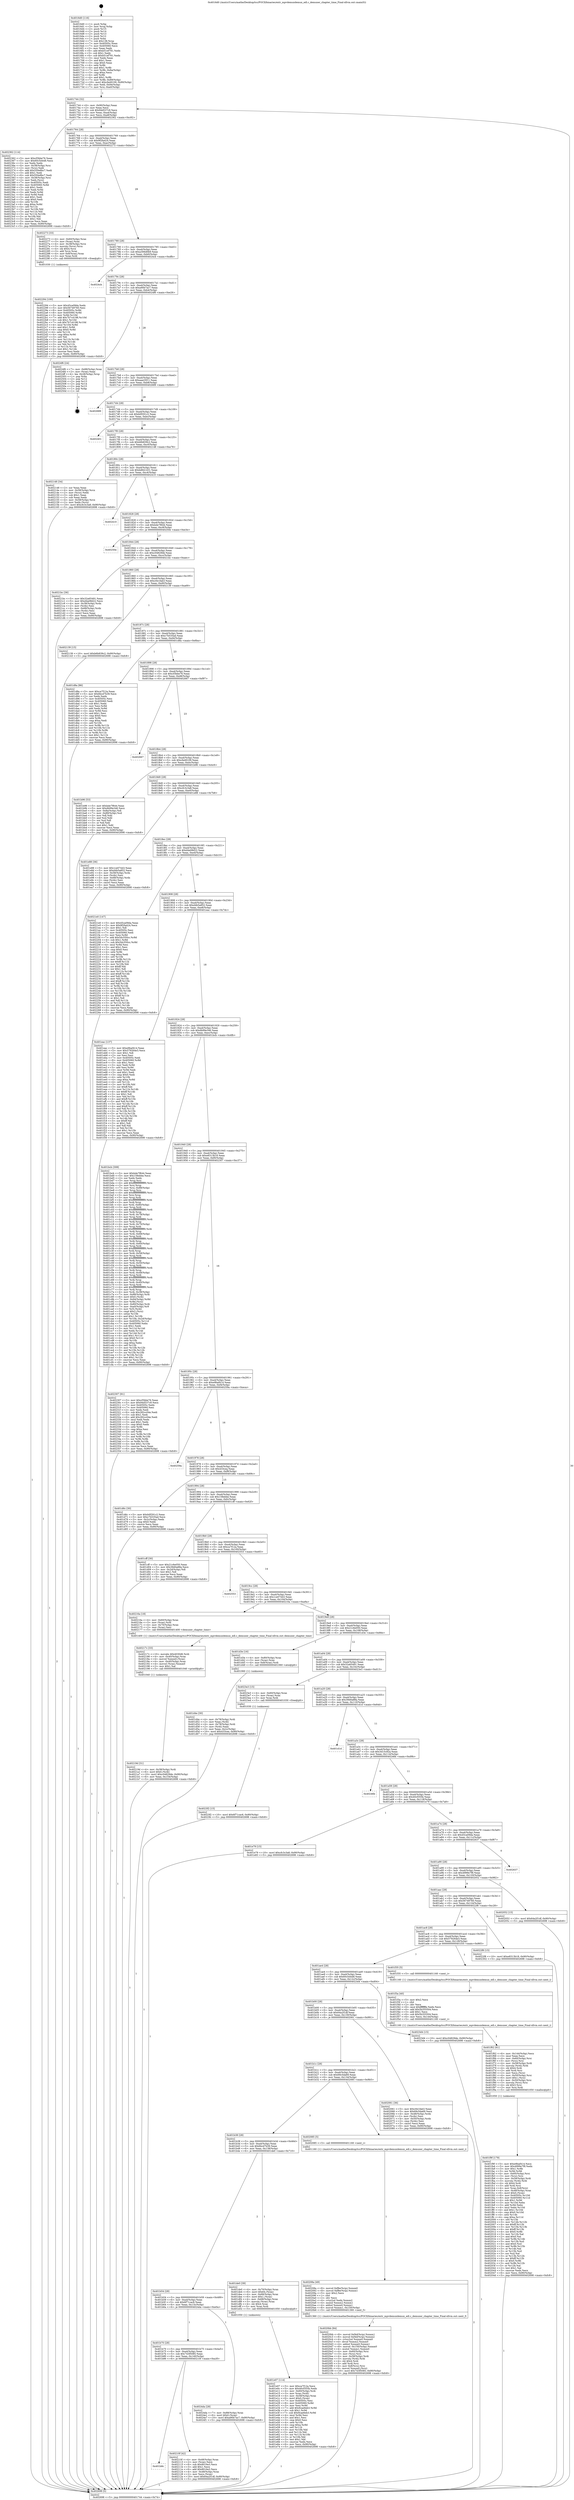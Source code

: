 digraph "0x4016d0" {
  label = "0x4016d0 (/mnt/c/Users/mathe/Desktop/tcc/POCII/binaries/extr_mpvdemuxdemux_edl.c_demuxer_chapter_time_Final-ollvm.out::main(0))"
  labelloc = "t"
  node[shape=record]

  Entry [label="",width=0.3,height=0.3,shape=circle,fillcolor=black,style=filled]
  "0x401744" [label="{
     0x401744 [32]\l
     | [instrs]\l
     &nbsp;&nbsp;0x401744 \<+6\>: mov -0x90(%rbp),%eax\l
     &nbsp;&nbsp;0x40174a \<+2\>: mov %eax,%ecx\l
     &nbsp;&nbsp;0x40174c \<+6\>: sub $0x94d537c9,%ecx\l
     &nbsp;&nbsp;0x401752 \<+6\>: mov %eax,-0xa4(%rbp)\l
     &nbsp;&nbsp;0x401758 \<+6\>: mov %ecx,-0xa8(%rbp)\l
     &nbsp;&nbsp;0x40175e \<+6\>: je 0000000000402362 \<main+0xc92\>\l
  }"]
  "0x402362" [label="{
     0x402362 [114]\l
     | [instrs]\l
     &nbsp;&nbsp;0x402362 \<+5\>: mov $0xcf3bbe76,%eax\l
     &nbsp;&nbsp;0x402367 \<+5\>: mov $0x60c5d448,%ecx\l
     &nbsp;&nbsp;0x40236c \<+2\>: xor %edx,%edx\l
     &nbsp;&nbsp;0x40236e \<+4\>: mov -0x38(%rbp),%rsi\l
     &nbsp;&nbsp;0x402372 \<+2\>: mov (%rsi),%edi\l
     &nbsp;&nbsp;0x402374 \<+6\>: add $0x550e8bc7,%edi\l
     &nbsp;&nbsp;0x40237a \<+3\>: add $0x1,%edi\l
     &nbsp;&nbsp;0x40237d \<+6\>: sub $0x550e8bc7,%edi\l
     &nbsp;&nbsp;0x402383 \<+4\>: mov -0x38(%rbp),%rsi\l
     &nbsp;&nbsp;0x402387 \<+2\>: mov %edi,(%rsi)\l
     &nbsp;&nbsp;0x402389 \<+7\>: mov 0x40505c,%edi\l
     &nbsp;&nbsp;0x402390 \<+8\>: mov 0x405060,%r8d\l
     &nbsp;&nbsp;0x402398 \<+3\>: sub $0x1,%edx\l
     &nbsp;&nbsp;0x40239b \<+3\>: mov %edi,%r9d\l
     &nbsp;&nbsp;0x40239e \<+3\>: add %edx,%r9d\l
     &nbsp;&nbsp;0x4023a1 \<+4\>: imul %r9d,%edi\l
     &nbsp;&nbsp;0x4023a5 \<+3\>: and $0x1,%edi\l
     &nbsp;&nbsp;0x4023a8 \<+3\>: cmp $0x0,%edi\l
     &nbsp;&nbsp;0x4023ab \<+4\>: sete %r10b\l
     &nbsp;&nbsp;0x4023af \<+4\>: cmp $0xa,%r8d\l
     &nbsp;&nbsp;0x4023b3 \<+4\>: setl %r11b\l
     &nbsp;&nbsp;0x4023b7 \<+3\>: mov %r10b,%bl\l
     &nbsp;&nbsp;0x4023ba \<+3\>: and %r11b,%bl\l
     &nbsp;&nbsp;0x4023bd \<+3\>: xor %r11b,%r10b\l
     &nbsp;&nbsp;0x4023c0 \<+3\>: or %r10b,%bl\l
     &nbsp;&nbsp;0x4023c3 \<+3\>: test $0x1,%bl\l
     &nbsp;&nbsp;0x4023c6 \<+3\>: cmovne %ecx,%eax\l
     &nbsp;&nbsp;0x4023c9 \<+6\>: mov %eax,-0x90(%rbp)\l
     &nbsp;&nbsp;0x4023cf \<+5\>: jmp 0000000000402698 \<main+0xfc8\>\l
  }"]
  "0x401764" [label="{
     0x401764 [28]\l
     | [instrs]\l
     &nbsp;&nbsp;0x401764 \<+5\>: jmp 0000000000401769 \<main+0x99\>\l
     &nbsp;&nbsp;0x401769 \<+6\>: mov -0xa4(%rbp),%eax\l
     &nbsp;&nbsp;0x40176f \<+5\>: sub $0x9f2fa424,%eax\l
     &nbsp;&nbsp;0x401774 \<+6\>: mov %eax,-0xac(%rbp)\l
     &nbsp;&nbsp;0x40177a \<+6\>: je 0000000000402273 \<main+0xba3\>\l
  }"]
  Exit [label="",width=0.3,height=0.3,shape=circle,fillcolor=black,style=filled,peripheries=2]
  "0x402273" [label="{
     0x402273 [33]\l
     | [instrs]\l
     &nbsp;&nbsp;0x402273 \<+4\>: mov -0x60(%rbp),%rax\l
     &nbsp;&nbsp;0x402277 \<+3\>: mov (%rax),%rax\l
     &nbsp;&nbsp;0x40227a \<+4\>: mov -0x38(%rbp),%rcx\l
     &nbsp;&nbsp;0x40227e \<+3\>: movslq (%rcx),%rcx\l
     &nbsp;&nbsp;0x402281 \<+4\>: shl $0x4,%rcx\l
     &nbsp;&nbsp;0x402285 \<+3\>: add %rcx,%rax\l
     &nbsp;&nbsp;0x402288 \<+4\>: mov 0x8(%rax),%rax\l
     &nbsp;&nbsp;0x40228c \<+3\>: mov %rax,%rdi\l
     &nbsp;&nbsp;0x40228f \<+5\>: call 0000000000401030 \<free@plt\>\l
     | [calls]\l
     &nbsp;&nbsp;0x401030 \{1\} (unknown)\l
  }"]
  "0x401780" [label="{
     0x401780 [28]\l
     | [instrs]\l
     &nbsp;&nbsp;0x401780 \<+5\>: jmp 0000000000401785 \<main+0xb5\>\l
     &nbsp;&nbsp;0x401785 \<+6\>: mov -0xa4(%rbp),%eax\l
     &nbsp;&nbsp;0x40178b \<+5\>: sub $0xa306d0b9,%eax\l
     &nbsp;&nbsp;0x401790 \<+6\>: mov %eax,-0xb0(%rbp)\l
     &nbsp;&nbsp;0x401796 \<+6\>: je 00000000004024cb \<main+0xdfb\>\l
  }"]
  "0x4023f2" [label="{
     0x4023f2 [15]\l
     | [instrs]\l
     &nbsp;&nbsp;0x4023f2 \<+10\>: movl $0x6f71cac6,-0x90(%rbp)\l
     &nbsp;&nbsp;0x4023fc \<+5\>: jmp 0000000000402698 \<main+0xfc8\>\l
  }"]
  "0x4024cb" [label="{
     0x4024cb\l
  }", style=dashed]
  "0x40179c" [label="{
     0x40179c [28]\l
     | [instrs]\l
     &nbsp;&nbsp;0x40179c \<+5\>: jmp 00000000004017a1 \<main+0xd1\>\l
     &nbsp;&nbsp;0x4017a1 \<+6\>: mov -0xa4(%rbp),%eax\l
     &nbsp;&nbsp;0x4017a7 \<+5\>: sub $0xa90b7ac7,%eax\l
     &nbsp;&nbsp;0x4017ac \<+6\>: mov %eax,-0xb4(%rbp)\l
     &nbsp;&nbsp;0x4017b2 \<+6\>: je 00000000004024f6 \<main+0xe26\>\l
  }"]
  "0x402294" [label="{
     0x402294 [100]\l
     | [instrs]\l
     &nbsp;&nbsp;0x402294 \<+5\>: mov $0x45ca09da,%edx\l
     &nbsp;&nbsp;0x402299 \<+5\>: mov $0x56749760,%esi\l
     &nbsp;&nbsp;0x40229e \<+8\>: mov 0x40505c,%r8d\l
     &nbsp;&nbsp;0x4022a6 \<+8\>: mov 0x405060,%r9d\l
     &nbsp;&nbsp;0x4022ae \<+3\>: mov %r8d,%r10d\l
     &nbsp;&nbsp;0x4022b1 \<+7\>: add $0x7b7c4198,%r10d\l
     &nbsp;&nbsp;0x4022b8 \<+4\>: sub $0x1,%r10d\l
     &nbsp;&nbsp;0x4022bc \<+7\>: sub $0x7b7c4198,%r10d\l
     &nbsp;&nbsp;0x4022c3 \<+4\>: imul %r10d,%r8d\l
     &nbsp;&nbsp;0x4022c7 \<+4\>: and $0x1,%r8d\l
     &nbsp;&nbsp;0x4022cb \<+4\>: cmp $0x0,%r8d\l
     &nbsp;&nbsp;0x4022cf \<+4\>: sete %r11b\l
     &nbsp;&nbsp;0x4022d3 \<+4\>: cmp $0xa,%r9d\l
     &nbsp;&nbsp;0x4022d7 \<+3\>: setl %bl\l
     &nbsp;&nbsp;0x4022da \<+3\>: mov %r11b,%r14b\l
     &nbsp;&nbsp;0x4022dd \<+3\>: and %bl,%r14b\l
     &nbsp;&nbsp;0x4022e0 \<+3\>: xor %bl,%r11b\l
     &nbsp;&nbsp;0x4022e3 \<+3\>: or %r11b,%r14b\l
     &nbsp;&nbsp;0x4022e6 \<+4\>: test $0x1,%r14b\l
     &nbsp;&nbsp;0x4022ea \<+3\>: cmovne %esi,%edx\l
     &nbsp;&nbsp;0x4022ed \<+6\>: mov %edx,-0x90(%rbp)\l
     &nbsp;&nbsp;0x4022f3 \<+5\>: jmp 0000000000402698 \<main+0xfc8\>\l
  }"]
  "0x4024f6" [label="{
     0x4024f6 [24]\l
     | [instrs]\l
     &nbsp;&nbsp;0x4024f6 \<+7\>: mov -0x88(%rbp),%rax\l
     &nbsp;&nbsp;0x4024fd \<+2\>: mov (%rax),%eax\l
     &nbsp;&nbsp;0x4024ff \<+4\>: lea -0x28(%rbp),%rsp\l
     &nbsp;&nbsp;0x402503 \<+1\>: pop %rbx\l
     &nbsp;&nbsp;0x402504 \<+2\>: pop %r12\l
     &nbsp;&nbsp;0x402506 \<+2\>: pop %r13\l
     &nbsp;&nbsp;0x402508 \<+2\>: pop %r14\l
     &nbsp;&nbsp;0x40250a \<+2\>: pop %r15\l
     &nbsp;&nbsp;0x40250c \<+1\>: pop %rbp\l
     &nbsp;&nbsp;0x40250d \<+1\>: ret\l
  }"]
  "0x4017b8" [label="{
     0x4017b8 [28]\l
     | [instrs]\l
     &nbsp;&nbsp;0x4017b8 \<+5\>: jmp 00000000004017bd \<main+0xed\>\l
     &nbsp;&nbsp;0x4017bd \<+6\>: mov -0xa4(%rbp),%eax\l
     &nbsp;&nbsp;0x4017c3 \<+5\>: sub $0xaaa25f11,%eax\l
     &nbsp;&nbsp;0x4017c8 \<+6\>: mov %eax,-0xb8(%rbp)\l
     &nbsp;&nbsp;0x4017ce \<+6\>: je 0000000000402689 \<main+0xfb9\>\l
  }"]
  "0x40219d" [label="{
     0x40219d [31]\l
     | [instrs]\l
     &nbsp;&nbsp;0x40219d \<+4\>: mov -0x38(%rbp),%rdi\l
     &nbsp;&nbsp;0x4021a1 \<+6\>: movl $0x0,(%rdi)\l
     &nbsp;&nbsp;0x4021a7 \<+10\>: movl $0xc04829de,-0x90(%rbp)\l
     &nbsp;&nbsp;0x4021b1 \<+6\>: mov %eax,-0x154(%rbp)\l
     &nbsp;&nbsp;0x4021b7 \<+5\>: jmp 0000000000402698 \<main+0xfc8\>\l
  }"]
  "0x402689" [label="{
     0x402689\l
  }", style=dashed]
  "0x4017d4" [label="{
     0x4017d4 [28]\l
     | [instrs]\l
     &nbsp;&nbsp;0x4017d4 \<+5\>: jmp 00000000004017d9 \<main+0x109\>\l
     &nbsp;&nbsp;0x4017d9 \<+6\>: mov -0xa4(%rbp),%eax\l
     &nbsp;&nbsp;0x4017df \<+5\>: sub $0xb0f291c2,%eax\l
     &nbsp;&nbsp;0x4017e4 \<+6\>: mov %eax,-0xbc(%rbp)\l
     &nbsp;&nbsp;0x4017ea \<+6\>: je 0000000000402401 \<main+0xd31\>\l
  }"]
  "0x40217c" [label="{
     0x40217c [33]\l
     | [instrs]\l
     &nbsp;&nbsp;0x40217c \<+10\>: movabs $0x4030d6,%rdi\l
     &nbsp;&nbsp;0x402186 \<+4\>: mov -0x40(%rbp),%rax\l
     &nbsp;&nbsp;0x40218a \<+4\>: movsd %xmm0,(%rax)\l
     &nbsp;&nbsp;0x40218e \<+4\>: mov -0x40(%rbp),%rax\l
     &nbsp;&nbsp;0x402192 \<+4\>: movsd (%rax),%xmm0\l
     &nbsp;&nbsp;0x402196 \<+2\>: mov $0x1,%al\l
     &nbsp;&nbsp;0x402198 \<+5\>: call 0000000000401040 \<printf@plt\>\l
     | [calls]\l
     &nbsp;&nbsp;0x401040 \{1\} (unknown)\l
  }"]
  "0x402401" [label="{
     0x402401\l
  }", style=dashed]
  "0x4017f0" [label="{
     0x4017f0 [28]\l
     | [instrs]\l
     &nbsp;&nbsp;0x4017f0 \<+5\>: jmp 00000000004017f5 \<main+0x125\>\l
     &nbsp;&nbsp;0x4017f5 \<+6\>: mov -0xa4(%rbp),%eax\l
     &nbsp;&nbsp;0x4017fb \<+5\>: sub $0xb6b839c2,%eax\l
     &nbsp;&nbsp;0x401800 \<+6\>: mov %eax,-0xc0(%rbp)\l
     &nbsp;&nbsp;0x401806 \<+6\>: je 0000000000402148 \<main+0xa78\>\l
  }"]
  "0x401b8c" [label="{
     0x401b8c\l
  }", style=dashed]
  "0x402148" [label="{
     0x402148 [34]\l
     | [instrs]\l
     &nbsp;&nbsp;0x402148 \<+2\>: xor %eax,%eax\l
     &nbsp;&nbsp;0x40214a \<+4\>: mov -0x58(%rbp),%rcx\l
     &nbsp;&nbsp;0x40214e \<+2\>: mov (%rcx),%edx\l
     &nbsp;&nbsp;0x402150 \<+3\>: sub $0x1,%eax\l
     &nbsp;&nbsp;0x402153 \<+2\>: sub %eax,%edx\l
     &nbsp;&nbsp;0x402155 \<+4\>: mov -0x58(%rbp),%rcx\l
     &nbsp;&nbsp;0x402159 \<+2\>: mov %edx,(%rcx)\l
     &nbsp;&nbsp;0x40215b \<+10\>: movl $0xcfc3c3a8,-0x90(%rbp)\l
     &nbsp;&nbsp;0x402165 \<+5\>: jmp 0000000000402698 \<main+0xfc8\>\l
  }"]
  "0x40180c" [label="{
     0x40180c [28]\l
     | [instrs]\l
     &nbsp;&nbsp;0x40180c \<+5\>: jmp 0000000000401811 \<main+0x141\>\l
     &nbsp;&nbsp;0x401811 \<+6\>: mov -0xa4(%rbp),%eax\l
     &nbsp;&nbsp;0x401817 \<+5\>: sub $0xbd641431,%eax\l
     &nbsp;&nbsp;0x40181c \<+6\>: mov %eax,-0xc4(%rbp)\l
     &nbsp;&nbsp;0x401822 \<+6\>: je 0000000000402410 \<main+0xd40\>\l
  }"]
  "0x40210f" [label="{
     0x40210f [42]\l
     | [instrs]\l
     &nbsp;&nbsp;0x40210f \<+4\>: mov -0x48(%rbp),%rax\l
     &nbsp;&nbsp;0x402113 \<+2\>: mov (%rax),%ecx\l
     &nbsp;&nbsp;0x402115 \<+6\>: sub $0x8016e3,%ecx\l
     &nbsp;&nbsp;0x40211b \<+3\>: add $0x1,%ecx\l
     &nbsp;&nbsp;0x40211e \<+6\>: add $0x8016e3,%ecx\l
     &nbsp;&nbsp;0x402124 \<+4\>: mov -0x48(%rbp),%rax\l
     &nbsp;&nbsp;0x402128 \<+2\>: mov %ecx,(%rax)\l
     &nbsp;&nbsp;0x40212a \<+10\>: movl $0x64a2f1df,-0x90(%rbp)\l
     &nbsp;&nbsp;0x402134 \<+5\>: jmp 0000000000402698 \<main+0xfc8\>\l
  }"]
  "0x402410" [label="{
     0x402410\l
  }", style=dashed]
  "0x401828" [label="{
     0x401828 [28]\l
     | [instrs]\l
     &nbsp;&nbsp;0x401828 \<+5\>: jmp 000000000040182d \<main+0x15d\>\l
     &nbsp;&nbsp;0x40182d \<+6\>: mov -0xa4(%rbp),%eax\l
     &nbsp;&nbsp;0x401833 \<+5\>: sub $0xbde7f644,%eax\l
     &nbsp;&nbsp;0x401838 \<+6\>: mov %eax,-0xc8(%rbp)\l
     &nbsp;&nbsp;0x40183e \<+6\>: je 000000000040250e \<main+0xe3e\>\l
  }"]
  "0x401b70" [label="{
     0x401b70 [28]\l
     | [instrs]\l
     &nbsp;&nbsp;0x401b70 \<+5\>: jmp 0000000000401b75 \<main+0x4a5\>\l
     &nbsp;&nbsp;0x401b75 \<+6\>: mov -0xa4(%rbp),%eax\l
     &nbsp;&nbsp;0x401b7b \<+5\>: sub $0x743f5085,%eax\l
     &nbsp;&nbsp;0x401b80 \<+6\>: mov %eax,-0x140(%rbp)\l
     &nbsp;&nbsp;0x401b86 \<+6\>: je 000000000040210f \<main+0xa3f\>\l
  }"]
  "0x40250e" [label="{
     0x40250e\l
  }", style=dashed]
  "0x401844" [label="{
     0x401844 [28]\l
     | [instrs]\l
     &nbsp;&nbsp;0x401844 \<+5\>: jmp 0000000000401849 \<main+0x179\>\l
     &nbsp;&nbsp;0x401849 \<+6\>: mov -0xa4(%rbp),%eax\l
     &nbsp;&nbsp;0x40184f \<+5\>: sub $0xc04829de,%eax\l
     &nbsp;&nbsp;0x401854 \<+6\>: mov %eax,-0xcc(%rbp)\l
     &nbsp;&nbsp;0x40185a \<+6\>: je 00000000004021bc \<main+0xaec\>\l
  }"]
  "0x4024da" [label="{
     0x4024da [28]\l
     | [instrs]\l
     &nbsp;&nbsp;0x4024da \<+7\>: mov -0x88(%rbp),%rax\l
     &nbsp;&nbsp;0x4024e1 \<+6\>: movl $0x0,(%rax)\l
     &nbsp;&nbsp;0x4024e7 \<+10\>: movl $0xa90b7ac7,-0x90(%rbp)\l
     &nbsp;&nbsp;0x4024f1 \<+5\>: jmp 0000000000402698 \<main+0xfc8\>\l
  }"]
  "0x4021bc" [label="{
     0x4021bc [36]\l
     | [instrs]\l
     &nbsp;&nbsp;0x4021bc \<+5\>: mov $0x32a65491,%eax\l
     &nbsp;&nbsp;0x4021c1 \<+5\>: mov $0xd4a08d22,%ecx\l
     &nbsp;&nbsp;0x4021c6 \<+4\>: mov -0x38(%rbp),%rdx\l
     &nbsp;&nbsp;0x4021ca \<+2\>: mov (%rdx),%esi\l
     &nbsp;&nbsp;0x4021cc \<+4\>: mov -0x68(%rbp),%rdx\l
     &nbsp;&nbsp;0x4021d0 \<+2\>: cmp (%rdx),%esi\l
     &nbsp;&nbsp;0x4021d2 \<+3\>: cmovl %ecx,%eax\l
     &nbsp;&nbsp;0x4021d5 \<+6\>: mov %eax,-0x90(%rbp)\l
     &nbsp;&nbsp;0x4021db \<+5\>: jmp 0000000000402698 \<main+0xfc8\>\l
  }"]
  "0x401860" [label="{
     0x401860 [28]\l
     | [instrs]\l
     &nbsp;&nbsp;0x401860 \<+5\>: jmp 0000000000401865 \<main+0x195\>\l
     &nbsp;&nbsp;0x401865 \<+6\>: mov -0xa4(%rbp),%eax\l
     &nbsp;&nbsp;0x40186b \<+5\>: sub $0xc0e1fab3,%eax\l
     &nbsp;&nbsp;0x401870 \<+6\>: mov %eax,-0xd0(%rbp)\l
     &nbsp;&nbsp;0x401876 \<+6\>: je 0000000000402139 \<main+0xa69\>\l
  }"]
  "0x4020bb" [label="{
     0x4020bb [84]\l
     | [instrs]\l
     &nbsp;&nbsp;0x4020bb \<+8\>: movsd 0xf4d(%rip),%xmm1\l
     &nbsp;&nbsp;0x4020c3 \<+8\>: movsd 0xf4d(%rip),%xmm2\l
     &nbsp;&nbsp;0x4020cb \<+4\>: cvtss2sd %xmm0,%xmm0\l
     &nbsp;&nbsp;0x4020cf \<+4\>: divsd %xmm2,%xmm0\l
     &nbsp;&nbsp;0x4020d3 \<+4\>: addsd %xmm0,%xmm1\l
     &nbsp;&nbsp;0x4020d7 \<+8\>: movsd -0x150(%rbp),%xmm0\l
     &nbsp;&nbsp;0x4020df \<+4\>: mulsd %xmm1,%xmm0\l
     &nbsp;&nbsp;0x4020e3 \<+4\>: mov -0x60(%rbp),%rsi\l
     &nbsp;&nbsp;0x4020e7 \<+3\>: mov (%rsi),%rsi\l
     &nbsp;&nbsp;0x4020ea \<+4\>: mov -0x58(%rbp),%rdi\l
     &nbsp;&nbsp;0x4020ee \<+3\>: movslq (%rdi),%rdi\l
     &nbsp;&nbsp;0x4020f1 \<+4\>: shl $0x4,%rdi\l
     &nbsp;&nbsp;0x4020f5 \<+3\>: add %rdi,%rsi\l
     &nbsp;&nbsp;0x4020f8 \<+4\>: mov 0x8(%rsi),%rsi\l
     &nbsp;&nbsp;0x4020fc \<+4\>: movsd %xmm0,(%rsi)\l
     &nbsp;&nbsp;0x402100 \<+10\>: movl $0x743f5085,-0x90(%rbp)\l
     &nbsp;&nbsp;0x40210a \<+5\>: jmp 0000000000402698 \<main+0xfc8\>\l
  }"]
  "0x402139" [label="{
     0x402139 [15]\l
     | [instrs]\l
     &nbsp;&nbsp;0x402139 \<+10\>: movl $0xb6b839c2,-0x90(%rbp)\l
     &nbsp;&nbsp;0x402143 \<+5\>: jmp 0000000000402698 \<main+0xfc8\>\l
  }"]
  "0x40187c" [label="{
     0x40187c [28]\l
     | [instrs]\l
     &nbsp;&nbsp;0x40187c \<+5\>: jmp 0000000000401881 \<main+0x1b1\>\l
     &nbsp;&nbsp;0x401881 \<+6\>: mov -0xa4(%rbp),%eax\l
     &nbsp;&nbsp;0x401887 \<+5\>: sub $0xc7b535ad,%eax\l
     &nbsp;&nbsp;0x40188c \<+6\>: mov %eax,-0xd4(%rbp)\l
     &nbsp;&nbsp;0x401892 \<+6\>: je 0000000000401d8a \<main+0x6ba\>\l
  }"]
  "0x40208a" [label="{
     0x40208a [49]\l
     | [instrs]\l
     &nbsp;&nbsp;0x40208a \<+8\>: movsd 0xf8e(%rip),%xmm0\l
     &nbsp;&nbsp;0x402092 \<+8\>: movsd 0xf8e(%rip),%xmm1\l
     &nbsp;&nbsp;0x40209a \<+5\>: mov $0x2,%ecx\l
     &nbsp;&nbsp;0x40209f \<+1\>: cltd\l
     &nbsp;&nbsp;0x4020a0 \<+2\>: idiv %ecx\l
     &nbsp;&nbsp;0x4020a2 \<+4\>: cvtsi2sd %edx,%xmm2\l
     &nbsp;&nbsp;0x4020a6 \<+4\>: mulsd %xmm2,%xmm1\l
     &nbsp;&nbsp;0x4020aa \<+4\>: addsd %xmm0,%xmm1\l
     &nbsp;&nbsp;0x4020ae \<+8\>: movsd %xmm1,-0x150(%rbp)\l
     &nbsp;&nbsp;0x4020b6 \<+5\>: call 0000000000401360 \<next_f\>\l
     | [calls]\l
     &nbsp;&nbsp;0x401360 \{1\} (/mnt/c/Users/mathe/Desktop/tcc/POCII/binaries/extr_mpvdemuxdemux_edl.c_demuxer_chapter_time_Final-ollvm.out::next_f)\l
  }"]
  "0x401d8a" [label="{
     0x401d8a [86]\l
     | [instrs]\l
     &nbsp;&nbsp;0x401d8a \<+5\>: mov $0xca7f12a,%eax\l
     &nbsp;&nbsp;0x401d8f \<+5\>: mov $0x6bcd7b39,%ecx\l
     &nbsp;&nbsp;0x401d94 \<+2\>: xor %edx,%edx\l
     &nbsp;&nbsp;0x401d96 \<+7\>: mov 0x40505c,%esi\l
     &nbsp;&nbsp;0x401d9d \<+7\>: mov 0x405060,%edi\l
     &nbsp;&nbsp;0x401da4 \<+3\>: sub $0x1,%edx\l
     &nbsp;&nbsp;0x401da7 \<+3\>: mov %esi,%r8d\l
     &nbsp;&nbsp;0x401daa \<+3\>: add %edx,%r8d\l
     &nbsp;&nbsp;0x401dad \<+4\>: imul %r8d,%esi\l
     &nbsp;&nbsp;0x401db1 \<+3\>: and $0x1,%esi\l
     &nbsp;&nbsp;0x401db4 \<+3\>: cmp $0x0,%esi\l
     &nbsp;&nbsp;0x401db7 \<+4\>: sete %r9b\l
     &nbsp;&nbsp;0x401dbb \<+3\>: cmp $0xa,%edi\l
     &nbsp;&nbsp;0x401dbe \<+4\>: setl %r10b\l
     &nbsp;&nbsp;0x401dc2 \<+3\>: mov %r9b,%r11b\l
     &nbsp;&nbsp;0x401dc5 \<+3\>: and %r10b,%r11b\l
     &nbsp;&nbsp;0x401dc8 \<+3\>: xor %r10b,%r9b\l
     &nbsp;&nbsp;0x401dcb \<+3\>: or %r9b,%r11b\l
     &nbsp;&nbsp;0x401dce \<+4\>: test $0x1,%r11b\l
     &nbsp;&nbsp;0x401dd2 \<+3\>: cmovne %ecx,%eax\l
     &nbsp;&nbsp;0x401dd5 \<+6\>: mov %eax,-0x90(%rbp)\l
     &nbsp;&nbsp;0x401ddb \<+5\>: jmp 0000000000402698 \<main+0xfc8\>\l
  }"]
  "0x401898" [label="{
     0x401898 [28]\l
     | [instrs]\l
     &nbsp;&nbsp;0x401898 \<+5\>: jmp 000000000040189d \<main+0x1cd\>\l
     &nbsp;&nbsp;0x40189d \<+6\>: mov -0xa4(%rbp),%eax\l
     &nbsp;&nbsp;0x4018a3 \<+5\>: sub $0xcf3bbe76,%eax\l
     &nbsp;&nbsp;0x4018a8 \<+6\>: mov %eax,-0xd8(%rbp)\l
     &nbsp;&nbsp;0x4018ae \<+6\>: je 0000000000402667 \<main+0xf97\>\l
  }"]
  "0x401f9f" [label="{
     0x401f9f [179]\l
     | [instrs]\l
     &nbsp;&nbsp;0x401f9f \<+5\>: mov $0xe9baf414,%ecx\l
     &nbsp;&nbsp;0x401fa4 \<+5\>: mov $0x4999e7f9,%edx\l
     &nbsp;&nbsp;0x401fa9 \<+3\>: mov $0x1,%r8b\l
     &nbsp;&nbsp;0x401fac \<+3\>: xor %r9d,%r9d\l
     &nbsp;&nbsp;0x401faf \<+4\>: mov -0x60(%rbp),%rsi\l
     &nbsp;&nbsp;0x401fb3 \<+3\>: mov (%rsi),%rsi\l
     &nbsp;&nbsp;0x401fb6 \<+4\>: mov -0x58(%rbp),%rdi\l
     &nbsp;&nbsp;0x401fba \<+3\>: movslq (%rdi),%rdi\l
     &nbsp;&nbsp;0x401fbd \<+4\>: shl $0x4,%rdi\l
     &nbsp;&nbsp;0x401fc1 \<+3\>: add %rdi,%rsi\l
     &nbsp;&nbsp;0x401fc4 \<+4\>: mov %rax,0x8(%rsi)\l
     &nbsp;&nbsp;0x401fc8 \<+4\>: mov -0x48(%rbp),%rax\l
     &nbsp;&nbsp;0x401fcc \<+6\>: movl $0x0,(%rax)\l
     &nbsp;&nbsp;0x401fd2 \<+8\>: mov 0x40505c,%r10d\l
     &nbsp;&nbsp;0x401fda \<+8\>: mov 0x405060,%r11d\l
     &nbsp;&nbsp;0x401fe2 \<+4\>: sub $0x1,%r9d\l
     &nbsp;&nbsp;0x401fe6 \<+3\>: mov %r10d,%ebx\l
     &nbsp;&nbsp;0x401fe9 \<+3\>: add %r9d,%ebx\l
     &nbsp;&nbsp;0x401fec \<+4\>: imul %ebx,%r10d\l
     &nbsp;&nbsp;0x401ff0 \<+4\>: and $0x1,%r10d\l
     &nbsp;&nbsp;0x401ff4 \<+4\>: cmp $0x0,%r10d\l
     &nbsp;&nbsp;0x401ff8 \<+4\>: sete %r14b\l
     &nbsp;&nbsp;0x401ffc \<+4\>: cmp $0xa,%r11d\l
     &nbsp;&nbsp;0x402000 \<+4\>: setl %r15b\l
     &nbsp;&nbsp;0x402004 \<+3\>: mov %r14b,%r12b\l
     &nbsp;&nbsp;0x402007 \<+4\>: xor $0xff,%r12b\l
     &nbsp;&nbsp;0x40200b \<+3\>: mov %r15b,%r13b\l
     &nbsp;&nbsp;0x40200e \<+4\>: xor $0xff,%r13b\l
     &nbsp;&nbsp;0x402012 \<+4\>: xor $0x0,%r8b\l
     &nbsp;&nbsp;0x402016 \<+3\>: mov %r12b,%al\l
     &nbsp;&nbsp;0x402019 \<+2\>: and $0x0,%al\l
     &nbsp;&nbsp;0x40201b \<+3\>: and %r8b,%r14b\l
     &nbsp;&nbsp;0x40201e \<+3\>: mov %r13b,%sil\l
     &nbsp;&nbsp;0x402021 \<+4\>: and $0x0,%sil\l
     &nbsp;&nbsp;0x402025 \<+3\>: and %r8b,%r15b\l
     &nbsp;&nbsp;0x402028 \<+3\>: or %r14b,%al\l
     &nbsp;&nbsp;0x40202b \<+3\>: or %r15b,%sil\l
     &nbsp;&nbsp;0x40202e \<+3\>: xor %sil,%al\l
     &nbsp;&nbsp;0x402031 \<+3\>: or %r13b,%r12b\l
     &nbsp;&nbsp;0x402034 \<+4\>: xor $0xff,%r12b\l
     &nbsp;&nbsp;0x402038 \<+4\>: or $0x0,%r8b\l
     &nbsp;&nbsp;0x40203c \<+3\>: and %r8b,%r12b\l
     &nbsp;&nbsp;0x40203f \<+3\>: or %r12b,%al\l
     &nbsp;&nbsp;0x402042 \<+2\>: test $0x1,%al\l
     &nbsp;&nbsp;0x402044 \<+3\>: cmovne %edx,%ecx\l
     &nbsp;&nbsp;0x402047 \<+6\>: mov %ecx,-0x90(%rbp)\l
     &nbsp;&nbsp;0x40204d \<+5\>: jmp 0000000000402698 \<main+0xfc8\>\l
  }"]
  "0x402667" [label="{
     0x402667\l
  }", style=dashed]
  "0x4018b4" [label="{
     0x4018b4 [28]\l
     | [instrs]\l
     &nbsp;&nbsp;0x4018b4 \<+5\>: jmp 00000000004018b9 \<main+0x1e9\>\l
     &nbsp;&nbsp;0x4018b9 \<+6\>: mov -0xa4(%rbp),%eax\l
     &nbsp;&nbsp;0x4018bf \<+5\>: sub $0xcfa49109,%eax\l
     &nbsp;&nbsp;0x4018c4 \<+6\>: mov %eax,-0xdc(%rbp)\l
     &nbsp;&nbsp;0x4018ca \<+6\>: je 0000000000401b96 \<main+0x4c6\>\l
  }"]
  "0x401f62" [label="{
     0x401f62 [61]\l
     | [instrs]\l
     &nbsp;&nbsp;0x401f62 \<+6\>: mov -0x144(%rbp),%ecx\l
     &nbsp;&nbsp;0x401f68 \<+3\>: imul %eax,%ecx\l
     &nbsp;&nbsp;0x401f6b \<+4\>: mov -0x60(%rbp),%rsi\l
     &nbsp;&nbsp;0x401f6f \<+3\>: mov (%rsi),%rsi\l
     &nbsp;&nbsp;0x401f72 \<+4\>: mov -0x58(%rbp),%rdi\l
     &nbsp;&nbsp;0x401f76 \<+3\>: movslq (%rdi),%rdi\l
     &nbsp;&nbsp;0x401f79 \<+4\>: shl $0x4,%rdi\l
     &nbsp;&nbsp;0x401f7d \<+3\>: add %rdi,%rsi\l
     &nbsp;&nbsp;0x401f80 \<+2\>: mov %ecx,(%rsi)\l
     &nbsp;&nbsp;0x401f82 \<+4\>: mov -0x50(%rbp),%rsi\l
     &nbsp;&nbsp;0x401f86 \<+6\>: movl $0x1,(%rsi)\l
     &nbsp;&nbsp;0x401f8c \<+4\>: mov -0x50(%rbp),%rsi\l
     &nbsp;&nbsp;0x401f90 \<+3\>: movslq (%rsi),%rsi\l
     &nbsp;&nbsp;0x401f93 \<+4\>: shl $0x3,%rsi\l
     &nbsp;&nbsp;0x401f97 \<+3\>: mov %rsi,%rdi\l
     &nbsp;&nbsp;0x401f9a \<+5\>: call 0000000000401050 \<malloc@plt\>\l
     | [calls]\l
     &nbsp;&nbsp;0x401050 \{1\} (unknown)\l
  }"]
  "0x401b96" [label="{
     0x401b96 [53]\l
     | [instrs]\l
     &nbsp;&nbsp;0x401b96 \<+5\>: mov $0xbde7f644,%eax\l
     &nbsp;&nbsp;0x401b9b \<+5\>: mov $0xdb99e346,%ecx\l
     &nbsp;&nbsp;0x401ba0 \<+6\>: mov -0x8a(%rbp),%dl\l
     &nbsp;&nbsp;0x401ba6 \<+7\>: mov -0x89(%rbp),%sil\l
     &nbsp;&nbsp;0x401bad \<+3\>: mov %dl,%dil\l
     &nbsp;&nbsp;0x401bb0 \<+3\>: and %sil,%dil\l
     &nbsp;&nbsp;0x401bb3 \<+3\>: xor %sil,%dl\l
     &nbsp;&nbsp;0x401bb6 \<+3\>: or %dl,%dil\l
     &nbsp;&nbsp;0x401bb9 \<+4\>: test $0x1,%dil\l
     &nbsp;&nbsp;0x401bbd \<+3\>: cmovne %ecx,%eax\l
     &nbsp;&nbsp;0x401bc0 \<+6\>: mov %eax,-0x90(%rbp)\l
     &nbsp;&nbsp;0x401bc6 \<+5\>: jmp 0000000000402698 \<main+0xfc8\>\l
  }"]
  "0x4018d0" [label="{
     0x4018d0 [28]\l
     | [instrs]\l
     &nbsp;&nbsp;0x4018d0 \<+5\>: jmp 00000000004018d5 \<main+0x205\>\l
     &nbsp;&nbsp;0x4018d5 \<+6\>: mov -0xa4(%rbp),%eax\l
     &nbsp;&nbsp;0x4018db \<+5\>: sub $0xcfc3c3a8,%eax\l
     &nbsp;&nbsp;0x4018e0 \<+6\>: mov %eax,-0xe0(%rbp)\l
     &nbsp;&nbsp;0x4018e6 \<+6\>: je 0000000000401e88 \<main+0x7b8\>\l
  }"]
  "0x402698" [label="{
     0x402698 [5]\l
     | [instrs]\l
     &nbsp;&nbsp;0x402698 \<+5\>: jmp 0000000000401744 \<main+0x74\>\l
  }"]
  "0x4016d0" [label="{
     0x4016d0 [116]\l
     | [instrs]\l
     &nbsp;&nbsp;0x4016d0 \<+1\>: push %rbp\l
     &nbsp;&nbsp;0x4016d1 \<+3\>: mov %rsp,%rbp\l
     &nbsp;&nbsp;0x4016d4 \<+2\>: push %r15\l
     &nbsp;&nbsp;0x4016d6 \<+2\>: push %r14\l
     &nbsp;&nbsp;0x4016d8 \<+2\>: push %r13\l
     &nbsp;&nbsp;0x4016da \<+2\>: push %r12\l
     &nbsp;&nbsp;0x4016dc \<+1\>: push %rbx\l
     &nbsp;&nbsp;0x4016dd \<+7\>: sub $0x138,%rsp\l
     &nbsp;&nbsp;0x4016e4 \<+7\>: mov 0x40505c,%eax\l
     &nbsp;&nbsp;0x4016eb \<+7\>: mov 0x405060,%ecx\l
     &nbsp;&nbsp;0x4016f2 \<+2\>: mov %eax,%edx\l
     &nbsp;&nbsp;0x4016f4 \<+6\>: add $0xb51ef781,%edx\l
     &nbsp;&nbsp;0x4016fa \<+3\>: sub $0x1,%edx\l
     &nbsp;&nbsp;0x4016fd \<+6\>: sub $0xb51ef781,%edx\l
     &nbsp;&nbsp;0x401703 \<+3\>: imul %edx,%eax\l
     &nbsp;&nbsp;0x401706 \<+3\>: and $0x1,%eax\l
     &nbsp;&nbsp;0x401709 \<+3\>: cmp $0x0,%eax\l
     &nbsp;&nbsp;0x40170c \<+4\>: sete %r8b\l
     &nbsp;&nbsp;0x401710 \<+4\>: and $0x1,%r8b\l
     &nbsp;&nbsp;0x401714 \<+7\>: mov %r8b,-0x8a(%rbp)\l
     &nbsp;&nbsp;0x40171b \<+3\>: cmp $0xa,%ecx\l
     &nbsp;&nbsp;0x40171e \<+4\>: setl %r8b\l
     &nbsp;&nbsp;0x401722 \<+4\>: and $0x1,%r8b\l
     &nbsp;&nbsp;0x401726 \<+7\>: mov %r8b,-0x89(%rbp)\l
     &nbsp;&nbsp;0x40172d \<+10\>: movl $0xcfa49109,-0x90(%rbp)\l
     &nbsp;&nbsp;0x401737 \<+6\>: mov %edi,-0x94(%rbp)\l
     &nbsp;&nbsp;0x40173d \<+7\>: mov %rsi,-0xa0(%rbp)\l
  }"]
  "0x401f3a" [label="{
     0x401f3a [40]\l
     | [instrs]\l
     &nbsp;&nbsp;0x401f3a \<+5\>: mov $0x2,%ecx\l
     &nbsp;&nbsp;0x401f3f \<+1\>: cltd\l
     &nbsp;&nbsp;0x401f40 \<+2\>: idiv %ecx\l
     &nbsp;&nbsp;0x401f42 \<+6\>: imul $0xfffffffe,%edx,%ecx\l
     &nbsp;&nbsp;0x401f48 \<+6\>: add $0x5b355504,%ecx\l
     &nbsp;&nbsp;0x401f4e \<+3\>: add $0x1,%ecx\l
     &nbsp;&nbsp;0x401f51 \<+6\>: sub $0x5b355504,%ecx\l
     &nbsp;&nbsp;0x401f57 \<+6\>: mov %ecx,-0x144(%rbp)\l
     &nbsp;&nbsp;0x401f5d \<+5\>: call 0000000000401160 \<next_i\>\l
     | [calls]\l
     &nbsp;&nbsp;0x401160 \{1\} (/mnt/c/Users/mathe/Desktop/tcc/POCII/binaries/extr_mpvdemuxdemux_edl.c_demuxer_chapter_time_Final-ollvm.out::next_i)\l
  }"]
  "0x401e88" [label="{
     0x401e88 [36]\l
     | [instrs]\l
     &nbsp;&nbsp;0x401e88 \<+5\>: mov $0x1ce07443,%eax\l
     &nbsp;&nbsp;0x401e8d \<+5\>: mov $0xd4b5a852,%ecx\l
     &nbsp;&nbsp;0x401e92 \<+4\>: mov -0x58(%rbp),%rdx\l
     &nbsp;&nbsp;0x401e96 \<+2\>: mov (%rdx),%esi\l
     &nbsp;&nbsp;0x401e98 \<+4\>: mov -0x68(%rbp),%rdx\l
     &nbsp;&nbsp;0x401e9c \<+2\>: cmp (%rdx),%esi\l
     &nbsp;&nbsp;0x401e9e \<+3\>: cmovl %ecx,%eax\l
     &nbsp;&nbsp;0x401ea1 \<+6\>: mov %eax,-0x90(%rbp)\l
     &nbsp;&nbsp;0x401ea7 \<+5\>: jmp 0000000000402698 \<main+0xfc8\>\l
  }"]
  "0x4018ec" [label="{
     0x4018ec [28]\l
     | [instrs]\l
     &nbsp;&nbsp;0x4018ec \<+5\>: jmp 00000000004018f1 \<main+0x221\>\l
     &nbsp;&nbsp;0x4018f1 \<+6\>: mov -0xa4(%rbp),%eax\l
     &nbsp;&nbsp;0x4018f7 \<+5\>: sub $0xd4a08d22,%eax\l
     &nbsp;&nbsp;0x4018fc \<+6\>: mov %eax,-0xe4(%rbp)\l
     &nbsp;&nbsp;0x401902 \<+6\>: je 00000000004021e0 \<main+0xb10\>\l
  }"]
  "0x401e07" [label="{
     0x401e07 [114]\l
     | [instrs]\l
     &nbsp;&nbsp;0x401e07 \<+5\>: mov $0xca7f12a,%ecx\l
     &nbsp;&nbsp;0x401e0c \<+5\>: mov $0x40cf355b,%edx\l
     &nbsp;&nbsp;0x401e11 \<+4\>: mov -0x60(%rbp),%rdi\l
     &nbsp;&nbsp;0x401e15 \<+3\>: mov %rax,(%rdi)\l
     &nbsp;&nbsp;0x401e18 \<+4\>: mov -0x58(%rbp),%rax\l
     &nbsp;&nbsp;0x401e1c \<+6\>: movl $0x0,(%rax)\l
     &nbsp;&nbsp;0x401e22 \<+7\>: mov 0x40505c,%esi\l
     &nbsp;&nbsp;0x401e29 \<+8\>: mov 0x405060,%r8d\l
     &nbsp;&nbsp;0x401e31 \<+3\>: mov %esi,%r9d\l
     &nbsp;&nbsp;0x401e34 \<+7\>: add $0x9cae6eb3,%r9d\l
     &nbsp;&nbsp;0x401e3b \<+4\>: sub $0x1,%r9d\l
     &nbsp;&nbsp;0x401e3f \<+7\>: sub $0x9cae6eb3,%r9d\l
     &nbsp;&nbsp;0x401e46 \<+4\>: imul %r9d,%esi\l
     &nbsp;&nbsp;0x401e4a \<+3\>: and $0x1,%esi\l
     &nbsp;&nbsp;0x401e4d \<+3\>: cmp $0x0,%esi\l
     &nbsp;&nbsp;0x401e50 \<+4\>: sete %r10b\l
     &nbsp;&nbsp;0x401e54 \<+4\>: cmp $0xa,%r8d\l
     &nbsp;&nbsp;0x401e58 \<+4\>: setl %r11b\l
     &nbsp;&nbsp;0x401e5c \<+3\>: mov %r10b,%bl\l
     &nbsp;&nbsp;0x401e5f \<+3\>: and %r11b,%bl\l
     &nbsp;&nbsp;0x401e62 \<+3\>: xor %r11b,%r10b\l
     &nbsp;&nbsp;0x401e65 \<+3\>: or %r10b,%bl\l
     &nbsp;&nbsp;0x401e68 \<+3\>: test $0x1,%bl\l
     &nbsp;&nbsp;0x401e6b \<+3\>: cmovne %edx,%ecx\l
     &nbsp;&nbsp;0x401e6e \<+6\>: mov %ecx,-0x90(%rbp)\l
     &nbsp;&nbsp;0x401e74 \<+5\>: jmp 0000000000402698 \<main+0xfc8\>\l
  }"]
  "0x4021e0" [label="{
     0x4021e0 [147]\l
     | [instrs]\l
     &nbsp;&nbsp;0x4021e0 \<+5\>: mov $0x45ca09da,%eax\l
     &nbsp;&nbsp;0x4021e5 \<+5\>: mov $0x9f2fa424,%ecx\l
     &nbsp;&nbsp;0x4021ea \<+2\>: mov $0x1,%dl\l
     &nbsp;&nbsp;0x4021ec \<+7\>: mov 0x40505c,%esi\l
     &nbsp;&nbsp;0x4021f3 \<+7\>: mov 0x405060,%edi\l
     &nbsp;&nbsp;0x4021fa \<+3\>: mov %esi,%r8d\l
     &nbsp;&nbsp;0x4021fd \<+7\>: add $0x5dc550cc,%r8d\l
     &nbsp;&nbsp;0x402204 \<+4\>: sub $0x1,%r8d\l
     &nbsp;&nbsp;0x402208 \<+7\>: sub $0x5dc550cc,%r8d\l
     &nbsp;&nbsp;0x40220f \<+4\>: imul %r8d,%esi\l
     &nbsp;&nbsp;0x402213 \<+3\>: and $0x1,%esi\l
     &nbsp;&nbsp;0x402216 \<+3\>: cmp $0x0,%esi\l
     &nbsp;&nbsp;0x402219 \<+4\>: sete %r9b\l
     &nbsp;&nbsp;0x40221d \<+3\>: cmp $0xa,%edi\l
     &nbsp;&nbsp;0x402220 \<+4\>: setl %r10b\l
     &nbsp;&nbsp;0x402224 \<+3\>: mov %r9b,%r11b\l
     &nbsp;&nbsp;0x402227 \<+4\>: xor $0xff,%r11b\l
     &nbsp;&nbsp;0x40222b \<+3\>: mov %r10b,%bl\l
     &nbsp;&nbsp;0x40222e \<+3\>: xor $0xff,%bl\l
     &nbsp;&nbsp;0x402231 \<+3\>: xor $0x1,%dl\l
     &nbsp;&nbsp;0x402234 \<+3\>: mov %r11b,%r14b\l
     &nbsp;&nbsp;0x402237 \<+4\>: and $0xff,%r14b\l
     &nbsp;&nbsp;0x40223b \<+3\>: and %dl,%r9b\l
     &nbsp;&nbsp;0x40223e \<+3\>: mov %bl,%r15b\l
     &nbsp;&nbsp;0x402241 \<+4\>: and $0xff,%r15b\l
     &nbsp;&nbsp;0x402245 \<+3\>: and %dl,%r10b\l
     &nbsp;&nbsp;0x402248 \<+3\>: or %r9b,%r14b\l
     &nbsp;&nbsp;0x40224b \<+3\>: or %r10b,%r15b\l
     &nbsp;&nbsp;0x40224e \<+3\>: xor %r15b,%r14b\l
     &nbsp;&nbsp;0x402251 \<+3\>: or %bl,%r11b\l
     &nbsp;&nbsp;0x402254 \<+4\>: xor $0xff,%r11b\l
     &nbsp;&nbsp;0x402258 \<+3\>: or $0x1,%dl\l
     &nbsp;&nbsp;0x40225b \<+3\>: and %dl,%r11b\l
     &nbsp;&nbsp;0x40225e \<+3\>: or %r11b,%r14b\l
     &nbsp;&nbsp;0x402261 \<+4\>: test $0x1,%r14b\l
     &nbsp;&nbsp;0x402265 \<+3\>: cmovne %ecx,%eax\l
     &nbsp;&nbsp;0x402268 \<+6\>: mov %eax,-0x90(%rbp)\l
     &nbsp;&nbsp;0x40226e \<+5\>: jmp 0000000000402698 \<main+0xfc8\>\l
  }"]
  "0x401908" [label="{
     0x401908 [28]\l
     | [instrs]\l
     &nbsp;&nbsp;0x401908 \<+5\>: jmp 000000000040190d \<main+0x23d\>\l
     &nbsp;&nbsp;0x40190d \<+6\>: mov -0xa4(%rbp),%eax\l
     &nbsp;&nbsp;0x401913 \<+5\>: sub $0xd4b5a852,%eax\l
     &nbsp;&nbsp;0x401918 \<+6\>: mov %eax,-0xe8(%rbp)\l
     &nbsp;&nbsp;0x40191e \<+6\>: je 0000000000401eac \<main+0x7dc\>\l
  }"]
  "0x401b54" [label="{
     0x401b54 [28]\l
     | [instrs]\l
     &nbsp;&nbsp;0x401b54 \<+5\>: jmp 0000000000401b59 \<main+0x489\>\l
     &nbsp;&nbsp;0x401b59 \<+6\>: mov -0xa4(%rbp),%eax\l
     &nbsp;&nbsp;0x401b5f \<+5\>: sub $0x6f71cac6,%eax\l
     &nbsp;&nbsp;0x401b64 \<+6\>: mov %eax,-0x13c(%rbp)\l
     &nbsp;&nbsp;0x401b6a \<+6\>: je 00000000004024da \<main+0xe0a\>\l
  }"]
  "0x401eac" [label="{
     0x401eac [137]\l
     | [instrs]\l
     &nbsp;&nbsp;0x401eac \<+5\>: mov $0xe9baf414,%eax\l
     &nbsp;&nbsp;0x401eb1 \<+5\>: mov $0x579264e3,%ecx\l
     &nbsp;&nbsp;0x401eb6 \<+2\>: mov $0x1,%dl\l
     &nbsp;&nbsp;0x401eb8 \<+2\>: xor %esi,%esi\l
     &nbsp;&nbsp;0x401eba \<+7\>: mov 0x40505c,%edi\l
     &nbsp;&nbsp;0x401ec1 \<+8\>: mov 0x405060,%r8d\l
     &nbsp;&nbsp;0x401ec9 \<+3\>: sub $0x1,%esi\l
     &nbsp;&nbsp;0x401ecc \<+3\>: mov %edi,%r9d\l
     &nbsp;&nbsp;0x401ecf \<+3\>: add %esi,%r9d\l
     &nbsp;&nbsp;0x401ed2 \<+4\>: imul %r9d,%edi\l
     &nbsp;&nbsp;0x401ed6 \<+3\>: and $0x1,%edi\l
     &nbsp;&nbsp;0x401ed9 \<+3\>: cmp $0x0,%edi\l
     &nbsp;&nbsp;0x401edc \<+4\>: sete %r10b\l
     &nbsp;&nbsp;0x401ee0 \<+4\>: cmp $0xa,%r8d\l
     &nbsp;&nbsp;0x401ee4 \<+4\>: setl %r11b\l
     &nbsp;&nbsp;0x401ee8 \<+3\>: mov %r10b,%bl\l
     &nbsp;&nbsp;0x401eeb \<+3\>: xor $0xff,%bl\l
     &nbsp;&nbsp;0x401eee \<+3\>: mov %r11b,%r14b\l
     &nbsp;&nbsp;0x401ef1 \<+4\>: xor $0xff,%r14b\l
     &nbsp;&nbsp;0x401ef5 \<+3\>: xor $0x1,%dl\l
     &nbsp;&nbsp;0x401ef8 \<+3\>: mov %bl,%r15b\l
     &nbsp;&nbsp;0x401efb \<+4\>: and $0xff,%r15b\l
     &nbsp;&nbsp;0x401eff \<+3\>: and %dl,%r10b\l
     &nbsp;&nbsp;0x401f02 \<+3\>: mov %r14b,%r12b\l
     &nbsp;&nbsp;0x401f05 \<+4\>: and $0xff,%r12b\l
     &nbsp;&nbsp;0x401f09 \<+3\>: and %dl,%r11b\l
     &nbsp;&nbsp;0x401f0c \<+3\>: or %r10b,%r15b\l
     &nbsp;&nbsp;0x401f0f \<+3\>: or %r11b,%r12b\l
     &nbsp;&nbsp;0x401f12 \<+3\>: xor %r12b,%r15b\l
     &nbsp;&nbsp;0x401f15 \<+3\>: or %r14b,%bl\l
     &nbsp;&nbsp;0x401f18 \<+3\>: xor $0xff,%bl\l
     &nbsp;&nbsp;0x401f1b \<+3\>: or $0x1,%dl\l
     &nbsp;&nbsp;0x401f1e \<+2\>: and %dl,%bl\l
     &nbsp;&nbsp;0x401f20 \<+3\>: or %bl,%r15b\l
     &nbsp;&nbsp;0x401f23 \<+4\>: test $0x1,%r15b\l
     &nbsp;&nbsp;0x401f27 \<+3\>: cmovne %ecx,%eax\l
     &nbsp;&nbsp;0x401f2a \<+6\>: mov %eax,-0x90(%rbp)\l
     &nbsp;&nbsp;0x401f30 \<+5\>: jmp 0000000000402698 \<main+0xfc8\>\l
  }"]
  "0x401924" [label="{
     0x401924 [28]\l
     | [instrs]\l
     &nbsp;&nbsp;0x401924 \<+5\>: jmp 0000000000401929 \<main+0x259\>\l
     &nbsp;&nbsp;0x401929 \<+6\>: mov -0xa4(%rbp),%eax\l
     &nbsp;&nbsp;0x40192f \<+5\>: sub $0xdb99e346,%eax\l
     &nbsp;&nbsp;0x401934 \<+6\>: mov %eax,-0xec(%rbp)\l
     &nbsp;&nbsp;0x40193a \<+6\>: je 0000000000401bcb \<main+0x4fb\>\l
  }"]
  "0x401de0" [label="{
     0x401de0 [39]\l
     | [instrs]\l
     &nbsp;&nbsp;0x401de0 \<+4\>: mov -0x70(%rbp),%rax\l
     &nbsp;&nbsp;0x401de4 \<+6\>: movl $0x64,(%rax)\l
     &nbsp;&nbsp;0x401dea \<+4\>: mov -0x68(%rbp),%rax\l
     &nbsp;&nbsp;0x401dee \<+6\>: movl $0x1,(%rax)\l
     &nbsp;&nbsp;0x401df4 \<+4\>: mov -0x68(%rbp),%rax\l
     &nbsp;&nbsp;0x401df8 \<+3\>: movslq (%rax),%rax\l
     &nbsp;&nbsp;0x401dfb \<+4\>: shl $0x4,%rax\l
     &nbsp;&nbsp;0x401dff \<+3\>: mov %rax,%rdi\l
     &nbsp;&nbsp;0x401e02 \<+5\>: call 0000000000401050 \<malloc@plt\>\l
     | [calls]\l
     &nbsp;&nbsp;0x401050 \{1\} (unknown)\l
  }"]
  "0x401bcb" [label="{
     0x401bcb [308]\l
     | [instrs]\l
     &nbsp;&nbsp;0x401bcb \<+5\>: mov $0xbde7f644,%eax\l
     &nbsp;&nbsp;0x401bd0 \<+5\>: mov $0x158ebbe,%ecx\l
     &nbsp;&nbsp;0x401bd5 \<+2\>: xor %edx,%edx\l
     &nbsp;&nbsp;0x401bd7 \<+3\>: mov %rsp,%rsi\l
     &nbsp;&nbsp;0x401bda \<+4\>: add $0xfffffffffffffff0,%rsi\l
     &nbsp;&nbsp;0x401bde \<+3\>: mov %rsi,%rsp\l
     &nbsp;&nbsp;0x401be1 \<+7\>: mov %rsi,-0x88(%rbp)\l
     &nbsp;&nbsp;0x401be8 \<+3\>: mov %rsp,%rsi\l
     &nbsp;&nbsp;0x401beb \<+4\>: add $0xfffffffffffffff0,%rsi\l
     &nbsp;&nbsp;0x401bef \<+3\>: mov %rsi,%rsp\l
     &nbsp;&nbsp;0x401bf2 \<+3\>: mov %rsp,%rdi\l
     &nbsp;&nbsp;0x401bf5 \<+4\>: add $0xfffffffffffffff0,%rdi\l
     &nbsp;&nbsp;0x401bf9 \<+3\>: mov %rdi,%rsp\l
     &nbsp;&nbsp;0x401bfc \<+4\>: mov %rdi,-0x80(%rbp)\l
     &nbsp;&nbsp;0x401c00 \<+3\>: mov %rsp,%rdi\l
     &nbsp;&nbsp;0x401c03 \<+4\>: add $0xfffffffffffffff0,%rdi\l
     &nbsp;&nbsp;0x401c07 \<+3\>: mov %rdi,%rsp\l
     &nbsp;&nbsp;0x401c0a \<+4\>: mov %rdi,-0x78(%rbp)\l
     &nbsp;&nbsp;0x401c0e \<+3\>: mov %rsp,%rdi\l
     &nbsp;&nbsp;0x401c11 \<+4\>: add $0xfffffffffffffff0,%rdi\l
     &nbsp;&nbsp;0x401c15 \<+3\>: mov %rdi,%rsp\l
     &nbsp;&nbsp;0x401c18 \<+4\>: mov %rdi,-0x70(%rbp)\l
     &nbsp;&nbsp;0x401c1c \<+3\>: mov %rsp,%rdi\l
     &nbsp;&nbsp;0x401c1f \<+4\>: add $0xfffffffffffffff0,%rdi\l
     &nbsp;&nbsp;0x401c23 \<+3\>: mov %rdi,%rsp\l
     &nbsp;&nbsp;0x401c26 \<+4\>: mov %rdi,-0x68(%rbp)\l
     &nbsp;&nbsp;0x401c2a \<+3\>: mov %rsp,%rdi\l
     &nbsp;&nbsp;0x401c2d \<+4\>: add $0xfffffffffffffff0,%rdi\l
     &nbsp;&nbsp;0x401c31 \<+3\>: mov %rdi,%rsp\l
     &nbsp;&nbsp;0x401c34 \<+4\>: mov %rdi,-0x60(%rbp)\l
     &nbsp;&nbsp;0x401c38 \<+3\>: mov %rsp,%rdi\l
     &nbsp;&nbsp;0x401c3b \<+4\>: add $0xfffffffffffffff0,%rdi\l
     &nbsp;&nbsp;0x401c3f \<+3\>: mov %rdi,%rsp\l
     &nbsp;&nbsp;0x401c42 \<+4\>: mov %rdi,-0x58(%rbp)\l
     &nbsp;&nbsp;0x401c46 \<+3\>: mov %rsp,%rdi\l
     &nbsp;&nbsp;0x401c49 \<+4\>: add $0xfffffffffffffff0,%rdi\l
     &nbsp;&nbsp;0x401c4d \<+3\>: mov %rdi,%rsp\l
     &nbsp;&nbsp;0x401c50 \<+4\>: mov %rdi,-0x50(%rbp)\l
     &nbsp;&nbsp;0x401c54 \<+3\>: mov %rsp,%rdi\l
     &nbsp;&nbsp;0x401c57 \<+4\>: add $0xfffffffffffffff0,%rdi\l
     &nbsp;&nbsp;0x401c5b \<+3\>: mov %rdi,%rsp\l
     &nbsp;&nbsp;0x401c5e \<+4\>: mov %rdi,-0x48(%rbp)\l
     &nbsp;&nbsp;0x401c62 \<+3\>: mov %rsp,%rdi\l
     &nbsp;&nbsp;0x401c65 \<+4\>: add $0xfffffffffffffff0,%rdi\l
     &nbsp;&nbsp;0x401c69 \<+3\>: mov %rdi,%rsp\l
     &nbsp;&nbsp;0x401c6c \<+4\>: mov %rdi,-0x40(%rbp)\l
     &nbsp;&nbsp;0x401c70 \<+3\>: mov %rsp,%rdi\l
     &nbsp;&nbsp;0x401c73 \<+4\>: add $0xfffffffffffffff0,%rdi\l
     &nbsp;&nbsp;0x401c77 \<+3\>: mov %rdi,%rsp\l
     &nbsp;&nbsp;0x401c7a \<+4\>: mov %rdi,-0x38(%rbp)\l
     &nbsp;&nbsp;0x401c7e \<+7\>: mov -0x88(%rbp),%rdi\l
     &nbsp;&nbsp;0x401c85 \<+6\>: movl $0x0,(%rdi)\l
     &nbsp;&nbsp;0x401c8b \<+7\>: mov -0x94(%rbp),%r8d\l
     &nbsp;&nbsp;0x401c92 \<+3\>: mov %r8d,(%rsi)\l
     &nbsp;&nbsp;0x401c95 \<+4\>: mov -0x80(%rbp),%rdi\l
     &nbsp;&nbsp;0x401c99 \<+7\>: mov -0xa0(%rbp),%r9\l
     &nbsp;&nbsp;0x401ca0 \<+3\>: mov %r9,(%rdi)\l
     &nbsp;&nbsp;0x401ca3 \<+3\>: cmpl $0x2,(%rsi)\l
     &nbsp;&nbsp;0x401ca6 \<+4\>: setne %r10b\l
     &nbsp;&nbsp;0x401caa \<+4\>: and $0x1,%r10b\l
     &nbsp;&nbsp;0x401cae \<+4\>: mov %r10b,-0x2d(%rbp)\l
     &nbsp;&nbsp;0x401cb2 \<+8\>: mov 0x40505c,%r11d\l
     &nbsp;&nbsp;0x401cba \<+7\>: mov 0x405060,%ebx\l
     &nbsp;&nbsp;0x401cc1 \<+3\>: sub $0x1,%edx\l
     &nbsp;&nbsp;0x401cc4 \<+3\>: mov %r11d,%r14d\l
     &nbsp;&nbsp;0x401cc7 \<+3\>: add %edx,%r14d\l
     &nbsp;&nbsp;0x401cca \<+4\>: imul %r14d,%r11d\l
     &nbsp;&nbsp;0x401cce \<+4\>: and $0x1,%r11d\l
     &nbsp;&nbsp;0x401cd2 \<+4\>: cmp $0x0,%r11d\l
     &nbsp;&nbsp;0x401cd6 \<+4\>: sete %r10b\l
     &nbsp;&nbsp;0x401cda \<+3\>: cmp $0xa,%ebx\l
     &nbsp;&nbsp;0x401cdd \<+4\>: setl %r15b\l
     &nbsp;&nbsp;0x401ce1 \<+3\>: mov %r10b,%r12b\l
     &nbsp;&nbsp;0x401ce4 \<+3\>: and %r15b,%r12b\l
     &nbsp;&nbsp;0x401ce7 \<+3\>: xor %r15b,%r10b\l
     &nbsp;&nbsp;0x401cea \<+3\>: or %r10b,%r12b\l
     &nbsp;&nbsp;0x401ced \<+4\>: test $0x1,%r12b\l
     &nbsp;&nbsp;0x401cf1 \<+3\>: cmovne %ecx,%eax\l
     &nbsp;&nbsp;0x401cf4 \<+6\>: mov %eax,-0x90(%rbp)\l
     &nbsp;&nbsp;0x401cfa \<+5\>: jmp 0000000000402698 \<main+0xfc8\>\l
  }"]
  "0x401940" [label="{
     0x401940 [28]\l
     | [instrs]\l
     &nbsp;&nbsp;0x401940 \<+5\>: jmp 0000000000401945 \<main+0x275\>\l
     &nbsp;&nbsp;0x401945 \<+6\>: mov -0xa4(%rbp),%eax\l
     &nbsp;&nbsp;0x40194b \<+5\>: sub $0xe8313b18,%eax\l
     &nbsp;&nbsp;0x401950 \<+6\>: mov %eax,-0xf0(%rbp)\l
     &nbsp;&nbsp;0x401956 \<+6\>: je 0000000000402307 \<main+0xc37\>\l
  }"]
  "0x401b38" [label="{
     0x401b38 [28]\l
     | [instrs]\l
     &nbsp;&nbsp;0x401b38 \<+5\>: jmp 0000000000401b3d \<main+0x46d\>\l
     &nbsp;&nbsp;0x401b3d \<+6\>: mov -0xa4(%rbp),%eax\l
     &nbsp;&nbsp;0x401b43 \<+5\>: sub $0x6bcd7b39,%eax\l
     &nbsp;&nbsp;0x401b48 \<+6\>: mov %eax,-0x138(%rbp)\l
     &nbsp;&nbsp;0x401b4e \<+6\>: je 0000000000401de0 \<main+0x710\>\l
  }"]
  "0x402085" [label="{
     0x402085 [5]\l
     | [instrs]\l
     &nbsp;&nbsp;0x402085 \<+5\>: call 0000000000401160 \<next_i\>\l
     | [calls]\l
     &nbsp;&nbsp;0x401160 \{1\} (/mnt/c/Users/mathe/Desktop/tcc/POCII/binaries/extr_mpvdemuxdemux_edl.c_demuxer_chapter_time_Final-ollvm.out::next_i)\l
  }"]
  "0x402307" [label="{
     0x402307 [91]\l
     | [instrs]\l
     &nbsp;&nbsp;0x402307 \<+5\>: mov $0xcf3bbe76,%eax\l
     &nbsp;&nbsp;0x40230c \<+5\>: mov $0x94d537c9,%ecx\l
     &nbsp;&nbsp;0x402311 \<+7\>: mov 0x40505c,%edx\l
     &nbsp;&nbsp;0x402318 \<+7\>: mov 0x405060,%esi\l
     &nbsp;&nbsp;0x40231f \<+2\>: mov %edx,%edi\l
     &nbsp;&nbsp;0x402321 \<+6\>: sub $0x282cc04e,%edi\l
     &nbsp;&nbsp;0x402327 \<+3\>: sub $0x1,%edi\l
     &nbsp;&nbsp;0x40232a \<+6\>: add $0x282cc04e,%edi\l
     &nbsp;&nbsp;0x402330 \<+3\>: imul %edi,%edx\l
     &nbsp;&nbsp;0x402333 \<+3\>: and $0x1,%edx\l
     &nbsp;&nbsp;0x402336 \<+3\>: cmp $0x0,%edx\l
     &nbsp;&nbsp;0x402339 \<+4\>: sete %r8b\l
     &nbsp;&nbsp;0x40233d \<+3\>: cmp $0xa,%esi\l
     &nbsp;&nbsp;0x402340 \<+4\>: setl %r9b\l
     &nbsp;&nbsp;0x402344 \<+3\>: mov %r8b,%r10b\l
     &nbsp;&nbsp;0x402347 \<+3\>: and %r9b,%r10b\l
     &nbsp;&nbsp;0x40234a \<+3\>: xor %r9b,%r8b\l
     &nbsp;&nbsp;0x40234d \<+3\>: or %r8b,%r10b\l
     &nbsp;&nbsp;0x402350 \<+4\>: test $0x1,%r10b\l
     &nbsp;&nbsp;0x402354 \<+3\>: cmovne %ecx,%eax\l
     &nbsp;&nbsp;0x402357 \<+6\>: mov %eax,-0x90(%rbp)\l
     &nbsp;&nbsp;0x40235d \<+5\>: jmp 0000000000402698 \<main+0xfc8\>\l
  }"]
  "0x40195c" [label="{
     0x40195c [28]\l
     | [instrs]\l
     &nbsp;&nbsp;0x40195c \<+5\>: jmp 0000000000401961 \<main+0x291\>\l
     &nbsp;&nbsp;0x401961 \<+6\>: mov -0xa4(%rbp),%eax\l
     &nbsp;&nbsp;0x401967 \<+5\>: sub $0xe9baf414,%eax\l
     &nbsp;&nbsp;0x40196c \<+6\>: mov %eax,-0xf4(%rbp)\l
     &nbsp;&nbsp;0x401972 \<+6\>: je 000000000040259a \<main+0xeca\>\l
  }"]
  "0x401b1c" [label="{
     0x401b1c [28]\l
     | [instrs]\l
     &nbsp;&nbsp;0x401b1c \<+5\>: jmp 0000000000401b21 \<main+0x451\>\l
     &nbsp;&nbsp;0x401b21 \<+6\>: mov -0xa4(%rbp),%eax\l
     &nbsp;&nbsp;0x401b27 \<+5\>: sub $0x69c5da69,%eax\l
     &nbsp;&nbsp;0x401b2c \<+6\>: mov %eax,-0x134(%rbp)\l
     &nbsp;&nbsp;0x401b32 \<+6\>: je 0000000000402085 \<main+0x9b5\>\l
  }"]
  "0x40259a" [label="{
     0x40259a\l
  }", style=dashed]
  "0x401978" [label="{
     0x401978 [28]\l
     | [instrs]\l
     &nbsp;&nbsp;0x401978 \<+5\>: jmp 000000000040197d \<main+0x2ad\>\l
     &nbsp;&nbsp;0x40197d \<+6\>: mov -0xa4(%rbp),%eax\l
     &nbsp;&nbsp;0x401983 \<+5\>: sub $0x433cea,%eax\l
     &nbsp;&nbsp;0x401988 \<+6\>: mov %eax,-0xf8(%rbp)\l
     &nbsp;&nbsp;0x40198e \<+6\>: je 0000000000401d6c \<main+0x69c\>\l
  }"]
  "0x402061" [label="{
     0x402061 [36]\l
     | [instrs]\l
     &nbsp;&nbsp;0x402061 \<+5\>: mov $0xc0e1fab3,%eax\l
     &nbsp;&nbsp;0x402066 \<+5\>: mov $0x69c5da69,%ecx\l
     &nbsp;&nbsp;0x40206b \<+4\>: mov -0x48(%rbp),%rdx\l
     &nbsp;&nbsp;0x40206f \<+2\>: mov (%rdx),%esi\l
     &nbsp;&nbsp;0x402071 \<+4\>: mov -0x50(%rbp),%rdx\l
     &nbsp;&nbsp;0x402075 \<+2\>: cmp (%rdx),%esi\l
     &nbsp;&nbsp;0x402077 \<+3\>: cmovl %ecx,%eax\l
     &nbsp;&nbsp;0x40207a \<+6\>: mov %eax,-0x90(%rbp)\l
     &nbsp;&nbsp;0x402080 \<+5\>: jmp 0000000000402698 \<main+0xfc8\>\l
  }"]
  "0x401d6c" [label="{
     0x401d6c [30]\l
     | [instrs]\l
     &nbsp;&nbsp;0x401d6c \<+5\>: mov $0xb0f291c2,%eax\l
     &nbsp;&nbsp;0x401d71 \<+5\>: mov $0xc7b535ad,%ecx\l
     &nbsp;&nbsp;0x401d76 \<+3\>: mov -0x2c(%rbp),%edx\l
     &nbsp;&nbsp;0x401d79 \<+3\>: cmp $0x0,%edx\l
     &nbsp;&nbsp;0x401d7c \<+3\>: cmove %ecx,%eax\l
     &nbsp;&nbsp;0x401d7f \<+6\>: mov %eax,-0x90(%rbp)\l
     &nbsp;&nbsp;0x401d85 \<+5\>: jmp 0000000000402698 \<main+0xfc8\>\l
  }"]
  "0x401994" [label="{
     0x401994 [28]\l
     | [instrs]\l
     &nbsp;&nbsp;0x401994 \<+5\>: jmp 0000000000401999 \<main+0x2c9\>\l
     &nbsp;&nbsp;0x401999 \<+6\>: mov -0xa4(%rbp),%eax\l
     &nbsp;&nbsp;0x40199f \<+5\>: sub $0x158ebbe,%eax\l
     &nbsp;&nbsp;0x4019a4 \<+6\>: mov %eax,-0xfc(%rbp)\l
     &nbsp;&nbsp;0x4019aa \<+6\>: je 0000000000401cff \<main+0x62f\>\l
  }"]
  "0x401b00" [label="{
     0x401b00 [28]\l
     | [instrs]\l
     &nbsp;&nbsp;0x401b00 \<+5\>: jmp 0000000000401b05 \<main+0x435\>\l
     &nbsp;&nbsp;0x401b05 \<+6\>: mov -0xa4(%rbp),%eax\l
     &nbsp;&nbsp;0x401b0b \<+5\>: sub $0x64a2f1df,%eax\l
     &nbsp;&nbsp;0x401b10 \<+6\>: mov %eax,-0x130(%rbp)\l
     &nbsp;&nbsp;0x401b16 \<+6\>: je 0000000000402061 \<main+0x991\>\l
  }"]
  "0x401cff" [label="{
     0x401cff [30]\l
     | [instrs]\l
     &nbsp;&nbsp;0x401cff \<+5\>: mov $0x21c6e050,%eax\l
     &nbsp;&nbsp;0x401d04 \<+5\>: mov $0x39d0a88a,%ecx\l
     &nbsp;&nbsp;0x401d09 \<+3\>: mov -0x2d(%rbp),%dl\l
     &nbsp;&nbsp;0x401d0c \<+3\>: test $0x1,%dl\l
     &nbsp;&nbsp;0x401d0f \<+3\>: cmovne %ecx,%eax\l
     &nbsp;&nbsp;0x401d12 \<+6\>: mov %eax,-0x90(%rbp)\l
     &nbsp;&nbsp;0x401d18 \<+5\>: jmp 0000000000402698 \<main+0xfc8\>\l
  }"]
  "0x4019b0" [label="{
     0x4019b0 [28]\l
     | [instrs]\l
     &nbsp;&nbsp;0x4019b0 \<+5\>: jmp 00000000004019b5 \<main+0x2e5\>\l
     &nbsp;&nbsp;0x4019b5 \<+6\>: mov -0xa4(%rbp),%eax\l
     &nbsp;&nbsp;0x4019bb \<+5\>: sub $0xca7f12a,%eax\l
     &nbsp;&nbsp;0x4019c0 \<+6\>: mov %eax,-0x100(%rbp)\l
     &nbsp;&nbsp;0x4019c6 \<+6\>: je 0000000000402553 \<main+0xe83\>\l
  }"]
  "0x4023d4" [label="{
     0x4023d4 [15]\l
     | [instrs]\l
     &nbsp;&nbsp;0x4023d4 \<+10\>: movl $0xc04829de,-0x90(%rbp)\l
     &nbsp;&nbsp;0x4023de \<+5\>: jmp 0000000000402698 \<main+0xfc8\>\l
  }"]
  "0x402553" [label="{
     0x402553\l
  }", style=dashed]
  "0x4019cc" [label="{
     0x4019cc [28]\l
     | [instrs]\l
     &nbsp;&nbsp;0x4019cc \<+5\>: jmp 00000000004019d1 \<main+0x301\>\l
     &nbsp;&nbsp;0x4019d1 \<+6\>: mov -0xa4(%rbp),%eax\l
     &nbsp;&nbsp;0x4019d7 \<+5\>: sub $0x1ce07443,%eax\l
     &nbsp;&nbsp;0x4019dc \<+6\>: mov %eax,-0x104(%rbp)\l
     &nbsp;&nbsp;0x4019e2 \<+6\>: je 000000000040216a \<main+0xa9a\>\l
  }"]
  "0x401ae4" [label="{
     0x401ae4 [28]\l
     | [instrs]\l
     &nbsp;&nbsp;0x401ae4 \<+5\>: jmp 0000000000401ae9 \<main+0x419\>\l
     &nbsp;&nbsp;0x401ae9 \<+6\>: mov -0xa4(%rbp),%eax\l
     &nbsp;&nbsp;0x401aef \<+5\>: sub $0x60c5d448,%eax\l
     &nbsp;&nbsp;0x401af4 \<+6\>: mov %eax,-0x12c(%rbp)\l
     &nbsp;&nbsp;0x401afa \<+6\>: je 00000000004023d4 \<main+0xd04\>\l
  }"]
  "0x40216a" [label="{
     0x40216a [18]\l
     | [instrs]\l
     &nbsp;&nbsp;0x40216a \<+4\>: mov -0x60(%rbp),%rax\l
     &nbsp;&nbsp;0x40216e \<+3\>: mov (%rax),%rdi\l
     &nbsp;&nbsp;0x402171 \<+4\>: mov -0x70(%rbp),%rax\l
     &nbsp;&nbsp;0x402175 \<+2\>: mov (%rax),%esi\l
     &nbsp;&nbsp;0x402177 \<+5\>: call 0000000000401400 \<demuxer_chapter_time\>\l
     | [calls]\l
     &nbsp;&nbsp;0x401400 \{1\} (/mnt/c/Users/mathe/Desktop/tcc/POCII/binaries/extr_mpvdemuxdemux_edl.c_demuxer_chapter_time_Final-ollvm.out::demuxer_chapter_time)\l
  }"]
  "0x4019e8" [label="{
     0x4019e8 [28]\l
     | [instrs]\l
     &nbsp;&nbsp;0x4019e8 \<+5\>: jmp 00000000004019ed \<main+0x31d\>\l
     &nbsp;&nbsp;0x4019ed \<+6\>: mov -0xa4(%rbp),%eax\l
     &nbsp;&nbsp;0x4019f3 \<+5\>: sub $0x21c6e050,%eax\l
     &nbsp;&nbsp;0x4019f8 \<+6\>: mov %eax,-0x108(%rbp)\l
     &nbsp;&nbsp;0x4019fe \<+6\>: je 0000000000401d3e \<main+0x66e\>\l
  }"]
  "0x401f35" [label="{
     0x401f35 [5]\l
     | [instrs]\l
     &nbsp;&nbsp;0x401f35 \<+5\>: call 0000000000401160 \<next_i\>\l
     | [calls]\l
     &nbsp;&nbsp;0x401160 \{1\} (/mnt/c/Users/mathe/Desktop/tcc/POCII/binaries/extr_mpvdemuxdemux_edl.c_demuxer_chapter_time_Final-ollvm.out::next_i)\l
  }"]
  "0x401d3e" [label="{
     0x401d3e [16]\l
     | [instrs]\l
     &nbsp;&nbsp;0x401d3e \<+4\>: mov -0x80(%rbp),%rax\l
     &nbsp;&nbsp;0x401d42 \<+3\>: mov (%rax),%rax\l
     &nbsp;&nbsp;0x401d45 \<+4\>: mov 0x8(%rax),%rdi\l
     &nbsp;&nbsp;0x401d49 \<+5\>: call 0000000000401060 \<atoi@plt\>\l
     | [calls]\l
     &nbsp;&nbsp;0x401060 \{1\} (unknown)\l
  }"]
  "0x401a04" [label="{
     0x401a04 [28]\l
     | [instrs]\l
     &nbsp;&nbsp;0x401a04 \<+5\>: jmp 0000000000401a09 \<main+0x339\>\l
     &nbsp;&nbsp;0x401a09 \<+6\>: mov -0xa4(%rbp),%eax\l
     &nbsp;&nbsp;0x401a0f \<+5\>: sub $0x32a65491,%eax\l
     &nbsp;&nbsp;0x401a14 \<+6\>: mov %eax,-0x10c(%rbp)\l
     &nbsp;&nbsp;0x401a1a \<+6\>: je 00000000004023e3 \<main+0xd13\>\l
  }"]
  "0x401d4e" [label="{
     0x401d4e [30]\l
     | [instrs]\l
     &nbsp;&nbsp;0x401d4e \<+4\>: mov -0x78(%rbp),%rdi\l
     &nbsp;&nbsp;0x401d52 \<+2\>: mov %eax,(%rdi)\l
     &nbsp;&nbsp;0x401d54 \<+4\>: mov -0x78(%rbp),%rdi\l
     &nbsp;&nbsp;0x401d58 \<+2\>: mov (%rdi),%eax\l
     &nbsp;&nbsp;0x401d5a \<+3\>: mov %eax,-0x2c(%rbp)\l
     &nbsp;&nbsp;0x401d5d \<+10\>: movl $0x433cea,-0x90(%rbp)\l
     &nbsp;&nbsp;0x401d67 \<+5\>: jmp 0000000000402698 \<main+0xfc8\>\l
  }"]
  "0x401ac8" [label="{
     0x401ac8 [28]\l
     | [instrs]\l
     &nbsp;&nbsp;0x401ac8 \<+5\>: jmp 0000000000401acd \<main+0x3fd\>\l
     &nbsp;&nbsp;0x401acd \<+6\>: mov -0xa4(%rbp),%eax\l
     &nbsp;&nbsp;0x401ad3 \<+5\>: sub $0x579264e3,%eax\l
     &nbsp;&nbsp;0x401ad8 \<+6\>: mov %eax,-0x128(%rbp)\l
     &nbsp;&nbsp;0x401ade \<+6\>: je 0000000000401f35 \<main+0x865\>\l
  }"]
  "0x4023e3" [label="{
     0x4023e3 [15]\l
     | [instrs]\l
     &nbsp;&nbsp;0x4023e3 \<+4\>: mov -0x60(%rbp),%rax\l
     &nbsp;&nbsp;0x4023e7 \<+3\>: mov (%rax),%rax\l
     &nbsp;&nbsp;0x4023ea \<+3\>: mov %rax,%rdi\l
     &nbsp;&nbsp;0x4023ed \<+5\>: call 0000000000401030 \<free@plt\>\l
     | [calls]\l
     &nbsp;&nbsp;0x401030 \{1\} (unknown)\l
  }"]
  "0x401a20" [label="{
     0x401a20 [28]\l
     | [instrs]\l
     &nbsp;&nbsp;0x401a20 \<+5\>: jmp 0000000000401a25 \<main+0x355\>\l
     &nbsp;&nbsp;0x401a25 \<+6\>: mov -0xa4(%rbp),%eax\l
     &nbsp;&nbsp;0x401a2b \<+5\>: sub $0x39d0a88a,%eax\l
     &nbsp;&nbsp;0x401a30 \<+6\>: mov %eax,-0x110(%rbp)\l
     &nbsp;&nbsp;0x401a36 \<+6\>: je 0000000000401d1d \<main+0x64d\>\l
  }"]
  "0x4022f8" [label="{
     0x4022f8 [15]\l
     | [instrs]\l
     &nbsp;&nbsp;0x4022f8 \<+10\>: movl $0xe8313b18,-0x90(%rbp)\l
     &nbsp;&nbsp;0x402302 \<+5\>: jmp 0000000000402698 \<main+0xfc8\>\l
  }"]
  "0x401d1d" [label="{
     0x401d1d\l
  }", style=dashed]
  "0x401a3c" [label="{
     0x401a3c [28]\l
     | [instrs]\l
     &nbsp;&nbsp;0x401a3c \<+5\>: jmp 0000000000401a41 \<main+0x371\>\l
     &nbsp;&nbsp;0x401a41 \<+6\>: mov -0xa4(%rbp),%eax\l
     &nbsp;&nbsp;0x401a47 \<+5\>: sub $0x3d15c92a,%eax\l
     &nbsp;&nbsp;0x401a4c \<+6\>: mov %eax,-0x114(%rbp)\l
     &nbsp;&nbsp;0x401a52 \<+6\>: je 000000000040246b \<main+0xd9b\>\l
  }"]
  "0x401aac" [label="{
     0x401aac [28]\l
     | [instrs]\l
     &nbsp;&nbsp;0x401aac \<+5\>: jmp 0000000000401ab1 \<main+0x3e1\>\l
     &nbsp;&nbsp;0x401ab1 \<+6\>: mov -0xa4(%rbp),%eax\l
     &nbsp;&nbsp;0x401ab7 \<+5\>: sub $0x56749760,%eax\l
     &nbsp;&nbsp;0x401abc \<+6\>: mov %eax,-0x124(%rbp)\l
     &nbsp;&nbsp;0x401ac2 \<+6\>: je 00000000004022f8 \<main+0xc28\>\l
  }"]
  "0x40246b" [label="{
     0x40246b\l
  }", style=dashed]
  "0x401a58" [label="{
     0x401a58 [28]\l
     | [instrs]\l
     &nbsp;&nbsp;0x401a58 \<+5\>: jmp 0000000000401a5d \<main+0x38d\>\l
     &nbsp;&nbsp;0x401a5d \<+6\>: mov -0xa4(%rbp),%eax\l
     &nbsp;&nbsp;0x401a63 \<+5\>: sub $0x40cf355b,%eax\l
     &nbsp;&nbsp;0x401a68 \<+6\>: mov %eax,-0x118(%rbp)\l
     &nbsp;&nbsp;0x401a6e \<+6\>: je 0000000000401e79 \<main+0x7a9\>\l
  }"]
  "0x402052" [label="{
     0x402052 [15]\l
     | [instrs]\l
     &nbsp;&nbsp;0x402052 \<+10\>: movl $0x64a2f1df,-0x90(%rbp)\l
     &nbsp;&nbsp;0x40205c \<+5\>: jmp 0000000000402698 \<main+0xfc8\>\l
  }"]
  "0x401e79" [label="{
     0x401e79 [15]\l
     | [instrs]\l
     &nbsp;&nbsp;0x401e79 \<+10\>: movl $0xcfc3c3a8,-0x90(%rbp)\l
     &nbsp;&nbsp;0x401e83 \<+5\>: jmp 0000000000402698 \<main+0xfc8\>\l
  }"]
  "0x401a74" [label="{
     0x401a74 [28]\l
     | [instrs]\l
     &nbsp;&nbsp;0x401a74 \<+5\>: jmp 0000000000401a79 \<main+0x3a9\>\l
     &nbsp;&nbsp;0x401a79 \<+6\>: mov -0xa4(%rbp),%eax\l
     &nbsp;&nbsp;0x401a7f \<+5\>: sub $0x45ca09da,%eax\l
     &nbsp;&nbsp;0x401a84 \<+6\>: mov %eax,-0x11c(%rbp)\l
     &nbsp;&nbsp;0x401a8a \<+6\>: je 0000000000402637 \<main+0xf67\>\l
  }"]
  "0x401a90" [label="{
     0x401a90 [28]\l
     | [instrs]\l
     &nbsp;&nbsp;0x401a90 \<+5\>: jmp 0000000000401a95 \<main+0x3c5\>\l
     &nbsp;&nbsp;0x401a95 \<+6\>: mov -0xa4(%rbp),%eax\l
     &nbsp;&nbsp;0x401a9b \<+5\>: sub $0x4999e7f9,%eax\l
     &nbsp;&nbsp;0x401aa0 \<+6\>: mov %eax,-0x120(%rbp)\l
     &nbsp;&nbsp;0x401aa6 \<+6\>: je 0000000000402052 \<main+0x982\>\l
  }"]
  "0x402637" [label="{
     0x402637\l
  }", style=dashed]
  Entry -> "0x4016d0" [label=" 1"]
  "0x401744" -> "0x402362" [label=" 1"]
  "0x401744" -> "0x401764" [label=" 30"]
  "0x4024f6" -> Exit [label=" 1"]
  "0x401764" -> "0x402273" [label=" 1"]
  "0x401764" -> "0x401780" [label=" 29"]
  "0x4024da" -> "0x402698" [label=" 1"]
  "0x401780" -> "0x4024cb" [label=" 0"]
  "0x401780" -> "0x40179c" [label=" 29"]
  "0x4023f2" -> "0x402698" [label=" 1"]
  "0x40179c" -> "0x4024f6" [label=" 1"]
  "0x40179c" -> "0x4017b8" [label=" 28"]
  "0x4023e3" -> "0x4023f2" [label=" 1"]
  "0x4017b8" -> "0x402689" [label=" 0"]
  "0x4017b8" -> "0x4017d4" [label=" 28"]
  "0x4023d4" -> "0x402698" [label=" 1"]
  "0x4017d4" -> "0x402401" [label=" 0"]
  "0x4017d4" -> "0x4017f0" [label=" 28"]
  "0x402362" -> "0x402698" [label=" 1"]
  "0x4017f0" -> "0x402148" [label=" 1"]
  "0x4017f0" -> "0x40180c" [label=" 27"]
  "0x402307" -> "0x402698" [label=" 1"]
  "0x40180c" -> "0x402410" [label=" 0"]
  "0x40180c" -> "0x401828" [label=" 27"]
  "0x4022f8" -> "0x402698" [label=" 1"]
  "0x401828" -> "0x40250e" [label=" 0"]
  "0x401828" -> "0x401844" [label=" 27"]
  "0x402273" -> "0x402294" [label=" 1"]
  "0x401844" -> "0x4021bc" [label=" 2"]
  "0x401844" -> "0x401860" [label=" 25"]
  "0x4021e0" -> "0x402698" [label=" 1"]
  "0x401860" -> "0x402139" [label=" 1"]
  "0x401860" -> "0x40187c" [label=" 24"]
  "0x40219d" -> "0x402698" [label=" 1"]
  "0x40187c" -> "0x401d8a" [label=" 1"]
  "0x40187c" -> "0x401898" [label=" 23"]
  "0x40217c" -> "0x40219d" [label=" 1"]
  "0x401898" -> "0x402667" [label=" 0"]
  "0x401898" -> "0x4018b4" [label=" 23"]
  "0x40216a" -> "0x40217c" [label=" 1"]
  "0x4018b4" -> "0x401b96" [label=" 1"]
  "0x4018b4" -> "0x4018d0" [label=" 22"]
  "0x401b96" -> "0x402698" [label=" 1"]
  "0x4016d0" -> "0x401744" [label=" 1"]
  "0x402698" -> "0x401744" [label=" 30"]
  "0x402148" -> "0x402698" [label=" 1"]
  "0x4018d0" -> "0x401e88" [label=" 2"]
  "0x4018d0" -> "0x4018ec" [label=" 20"]
  "0x402139" -> "0x402698" [label=" 1"]
  "0x4018ec" -> "0x4021e0" [label=" 1"]
  "0x4018ec" -> "0x401908" [label=" 19"]
  "0x40210f" -> "0x402698" [label=" 1"]
  "0x401908" -> "0x401eac" [label=" 1"]
  "0x401908" -> "0x401924" [label=" 18"]
  "0x401b70" -> "0x401b8c" [label=" 0"]
  "0x401924" -> "0x401bcb" [label=" 1"]
  "0x401924" -> "0x401940" [label=" 17"]
  "0x401b70" -> "0x40210f" [label=" 1"]
  "0x401bcb" -> "0x402698" [label=" 1"]
  "0x401b54" -> "0x401b70" [label=" 1"]
  "0x401940" -> "0x402307" [label=" 1"]
  "0x401940" -> "0x40195c" [label=" 16"]
  "0x401b54" -> "0x4024da" [label=" 1"]
  "0x40195c" -> "0x40259a" [label=" 0"]
  "0x40195c" -> "0x401978" [label=" 16"]
  "0x4020bb" -> "0x402698" [label=" 1"]
  "0x401978" -> "0x401d6c" [label=" 1"]
  "0x401978" -> "0x401994" [label=" 15"]
  "0x40208a" -> "0x4020bb" [label=" 1"]
  "0x401994" -> "0x401cff" [label=" 1"]
  "0x401994" -> "0x4019b0" [label=" 14"]
  "0x401cff" -> "0x402698" [label=" 1"]
  "0x402061" -> "0x402698" [label=" 2"]
  "0x4019b0" -> "0x402553" [label=" 0"]
  "0x4019b0" -> "0x4019cc" [label=" 14"]
  "0x402052" -> "0x402698" [label=" 1"]
  "0x4019cc" -> "0x40216a" [label=" 1"]
  "0x4019cc" -> "0x4019e8" [label=" 13"]
  "0x401f62" -> "0x401f9f" [label=" 1"]
  "0x4019e8" -> "0x401d3e" [label=" 1"]
  "0x4019e8" -> "0x401a04" [label=" 12"]
  "0x401d3e" -> "0x401d4e" [label=" 1"]
  "0x401d4e" -> "0x402698" [label=" 1"]
  "0x401d6c" -> "0x402698" [label=" 1"]
  "0x401d8a" -> "0x402698" [label=" 1"]
  "0x401f3a" -> "0x401f62" [label=" 1"]
  "0x401a04" -> "0x4023e3" [label=" 1"]
  "0x401a04" -> "0x401a20" [label=" 11"]
  "0x401eac" -> "0x402698" [label=" 1"]
  "0x401a20" -> "0x401d1d" [label=" 0"]
  "0x401a20" -> "0x401a3c" [label=" 11"]
  "0x401e88" -> "0x402698" [label=" 2"]
  "0x401a3c" -> "0x40246b" [label=" 0"]
  "0x401a3c" -> "0x401a58" [label=" 11"]
  "0x401e07" -> "0x402698" [label=" 1"]
  "0x401a58" -> "0x401e79" [label=" 1"]
  "0x401a58" -> "0x401a74" [label=" 10"]
  "0x401de0" -> "0x401e07" [label=" 1"]
  "0x401a74" -> "0x402637" [label=" 0"]
  "0x401a74" -> "0x401a90" [label=" 10"]
  "0x401b38" -> "0x401b54" [label=" 2"]
  "0x401a90" -> "0x402052" [label=" 1"]
  "0x401a90" -> "0x401aac" [label=" 9"]
  "0x401e79" -> "0x402698" [label=" 1"]
  "0x401aac" -> "0x4022f8" [label=" 1"]
  "0x401aac" -> "0x401ac8" [label=" 8"]
  "0x401f35" -> "0x401f3a" [label=" 1"]
  "0x401ac8" -> "0x401f35" [label=" 1"]
  "0x401ac8" -> "0x401ae4" [label=" 7"]
  "0x401f9f" -> "0x402698" [label=" 1"]
  "0x401ae4" -> "0x4023d4" [label=" 1"]
  "0x401ae4" -> "0x401b00" [label=" 6"]
  "0x402085" -> "0x40208a" [label=" 1"]
  "0x401b00" -> "0x402061" [label=" 2"]
  "0x401b00" -> "0x401b1c" [label=" 4"]
  "0x4021bc" -> "0x402698" [label=" 2"]
  "0x401b1c" -> "0x402085" [label=" 1"]
  "0x401b1c" -> "0x401b38" [label=" 3"]
  "0x402294" -> "0x402698" [label=" 1"]
  "0x401b38" -> "0x401de0" [label=" 1"]
}
